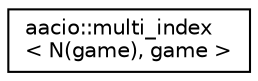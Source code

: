 digraph "Graphical Class Hierarchy"
{
  edge [fontname="Helvetica",fontsize="10",labelfontname="Helvetica",labelfontsize="10"];
  node [fontname="Helvetica",fontsize="10",shape=record];
  rankdir="LR";
  Node0 [label="aacio::multi_index\l\< N(game), game \>",height=0.2,width=0.4,color="black", fillcolor="white", style="filled",URL="$classaacio_1_1multi__index.html"];
}
